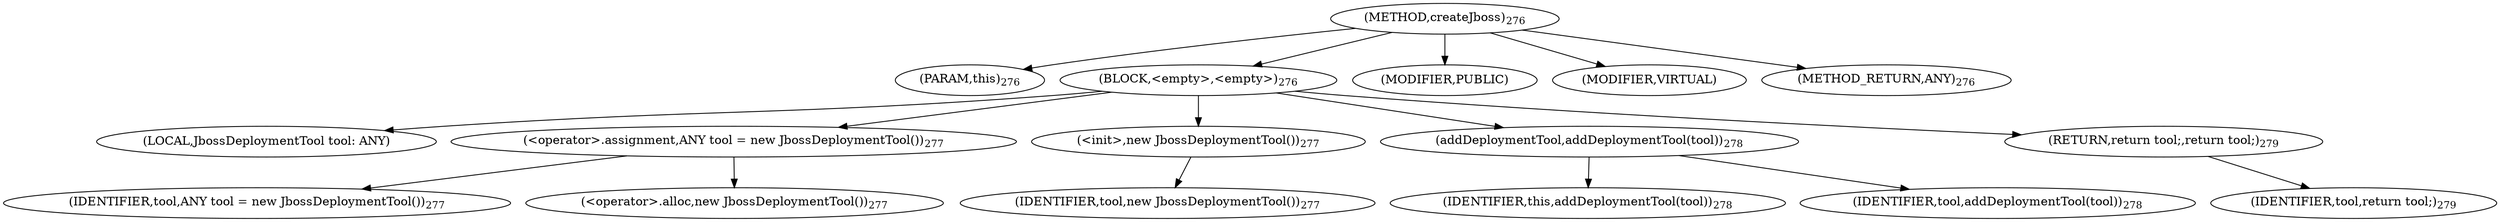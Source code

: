 digraph "createJboss" {  
"357" [label = <(METHOD,createJboss)<SUB>276</SUB>> ]
"48" [label = <(PARAM,this)<SUB>276</SUB>> ]
"358" [label = <(BLOCK,&lt;empty&gt;,&lt;empty&gt;)<SUB>276</SUB>> ]
"46" [label = <(LOCAL,JbossDeploymentTool tool: ANY)> ]
"359" [label = <(&lt;operator&gt;.assignment,ANY tool = new JbossDeploymentTool())<SUB>277</SUB>> ]
"360" [label = <(IDENTIFIER,tool,ANY tool = new JbossDeploymentTool())<SUB>277</SUB>> ]
"361" [label = <(&lt;operator&gt;.alloc,new JbossDeploymentTool())<SUB>277</SUB>> ]
"362" [label = <(&lt;init&gt;,new JbossDeploymentTool())<SUB>277</SUB>> ]
"45" [label = <(IDENTIFIER,tool,new JbossDeploymentTool())<SUB>277</SUB>> ]
"363" [label = <(addDeploymentTool,addDeploymentTool(tool))<SUB>278</SUB>> ]
"47" [label = <(IDENTIFIER,this,addDeploymentTool(tool))<SUB>278</SUB>> ]
"364" [label = <(IDENTIFIER,tool,addDeploymentTool(tool))<SUB>278</SUB>> ]
"365" [label = <(RETURN,return tool;,return tool;)<SUB>279</SUB>> ]
"366" [label = <(IDENTIFIER,tool,return tool;)<SUB>279</SUB>> ]
"367" [label = <(MODIFIER,PUBLIC)> ]
"368" [label = <(MODIFIER,VIRTUAL)> ]
"369" [label = <(METHOD_RETURN,ANY)<SUB>276</SUB>> ]
  "357" -> "48" 
  "357" -> "358" 
  "357" -> "367" 
  "357" -> "368" 
  "357" -> "369" 
  "358" -> "46" 
  "358" -> "359" 
  "358" -> "362" 
  "358" -> "363" 
  "358" -> "365" 
  "359" -> "360" 
  "359" -> "361" 
  "362" -> "45" 
  "363" -> "47" 
  "363" -> "364" 
  "365" -> "366" 
}
